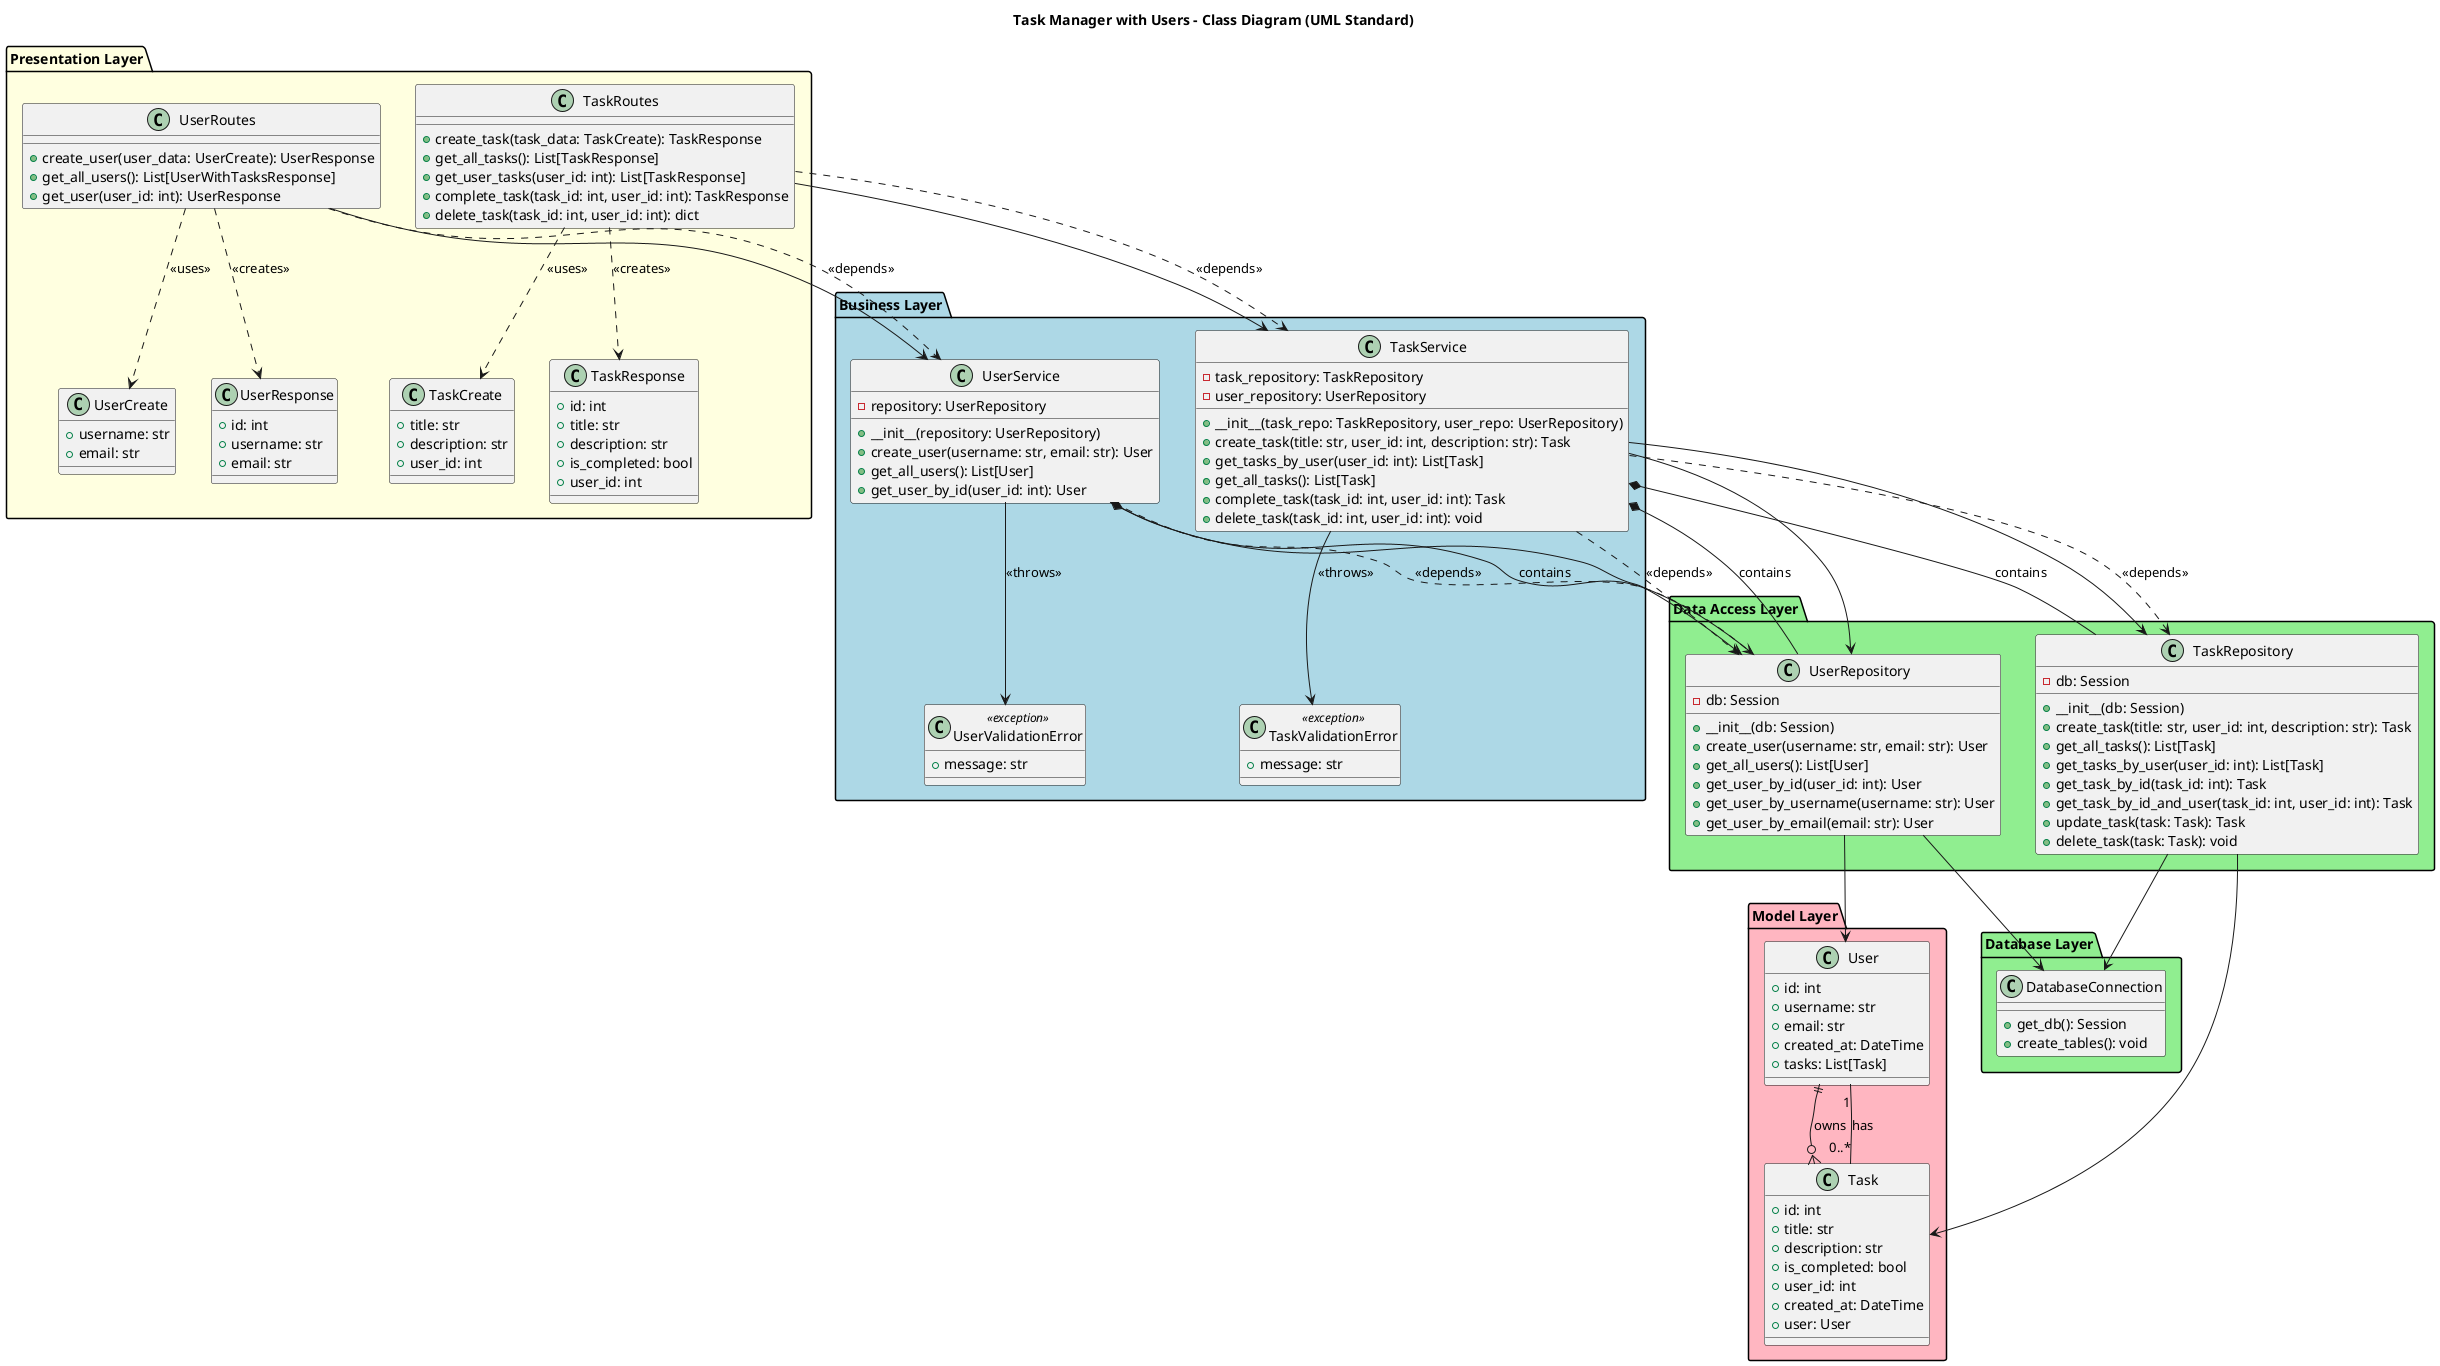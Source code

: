 @startuml
title Task Manager with Users - Class Diagram (UML Standard)

!define BUSINESS_LAYER #LightBlue
!define DATA_LAYER #LightGreen
!define PRESENTATION_LAYER #LightYellow
!define MODEL_LAYER #LightPink

package "Presentation Layer" PRESENTATION_LAYER {
    class UserRoutes {
        +create_user(user_data: UserCreate): UserResponse
        +get_all_users(): List[UserWithTasksResponse]
        +get_user(user_id: int): UserResponse
    }
    
    class TaskRoutes {
        +create_task(task_data: TaskCreate): TaskResponse
        +get_all_tasks(): List[TaskResponse]
        +get_user_tasks(user_id: int): List[TaskResponse]
        +complete_task(task_id: int, user_id: int): TaskResponse
        +delete_task(task_id: int, user_id: int): dict
    }
    
    class UserCreate {
        +username: str
        +email: str
    }
    
    class UserResponse {
        +id: int
        +username: str
        +email: str
    }
    
    class TaskCreate {
        +title: str
        +description: str
        +user_id: int
    }
    
    class TaskResponse {
        +id: int
        +title: str
        +description: str
        +is_completed: bool
        +user_id: int
    }
}

package "Business Layer" BUSINESS_LAYER {
    class UserService {
        -repository: UserRepository
        +__init__(repository: UserRepository)
        +create_user(username: str, email: str): User
        +get_all_users(): List[User]
        +get_user_by_id(user_id: int): User
    }
    
    class TaskService {
        -task_repository: TaskRepository
        -user_repository: UserRepository
        +__init__(task_repo: TaskRepository, user_repo: UserRepository)
        +create_task(title: str, user_id: int, description: str): Task
        +get_tasks_by_user(user_id: int): List[Task]
        +get_all_tasks(): List[Task]
        +complete_task(task_id: int, user_id: int): Task
        +delete_task(task_id: int, user_id: int): void
    }
    
    class UserValidationError <<exception>> {
        +message: str
    }
    
    class TaskValidationError <<exception>> {
        +message: str
    }
}

package "Data Access Layer" DATA_LAYER {
    class UserRepository {
        -db: Session
        +__init__(db: Session)
        +create_user(username: str, email: str): User
        +get_all_users(): List[User]
        +get_user_by_id(user_id: int): User
        +get_user_by_username(username: str): User
        +get_user_by_email(email: str): User
    }
    
    class TaskRepository {
        -db: Session
        +__init__(db: Session)
        +create_task(title: str, user_id: int, description: str): Task
        +get_all_tasks(): List[Task]
        +get_tasks_by_user(user_id: int): List[Task]
        +get_task_by_id(task_id: int): Task
        +get_task_by_id_and_user(task_id: int, user_id: int): Task
        +update_task(task: Task): Task
        +delete_task(task: Task): void
    }
}

package "Model Layer" MODEL_LAYER {
    class User {
        +id: int
        +username: str
        +email: str
        +created_at: DateTime
        +tasks: List[Task]
    }
    
    class Task {
        +id: int
        +title: str
        +description: str
        +is_completed: bool
        +user_id: int
        +created_at: DateTime
        +user: User
    }
}

package "Database Layer" DATA_LAYER {
    class DatabaseConnection {
        +get_db(): Session
        +create_tables(): void
    }
}

' UML Standard Relationships with proper multiplicities

' Association relationships (uses/manages)
UserRoutes --> UserService
TaskRoutes --> TaskService
UserService --> UserRepository
TaskService --> TaskRepository
TaskService --> UserRepository
UserRepository --> User
TaskRepository --> Task
UserRepository --> DatabaseConnection
TaskRepository --> DatabaseConnection

' Domain Model Association (One-to-Many)
User ||--o{ Task : owns
User "1" -- "0..*" Task : has

' Dependency relationships (loose coupling)
UserRoutes ..> UserCreate : <<uses>>
UserRoutes ..> UserResponse : <<creates>>
TaskRoutes ..> TaskCreate : <<uses>>
TaskRoutes ..> TaskResponse : <<creates>>

' Dependency Injection relationships
UserRoutes ..> UserService : <<depends>>
TaskRoutes ..> TaskService : <<depends>>
UserService ..> UserRepository : <<depends>>
TaskService ..> TaskRepository : <<depends>>
TaskService ..> UserRepository : <<depends>>

' Exception relationships
UserService --> UserValidationError : <<throws>>
TaskService --> TaskValidationError : <<throws>>

' Composition (strong ownership)
UserService *-- UserRepository : contains
TaskService *-- TaskRepository : contains
TaskService *-- UserRepository : contains

@enduml